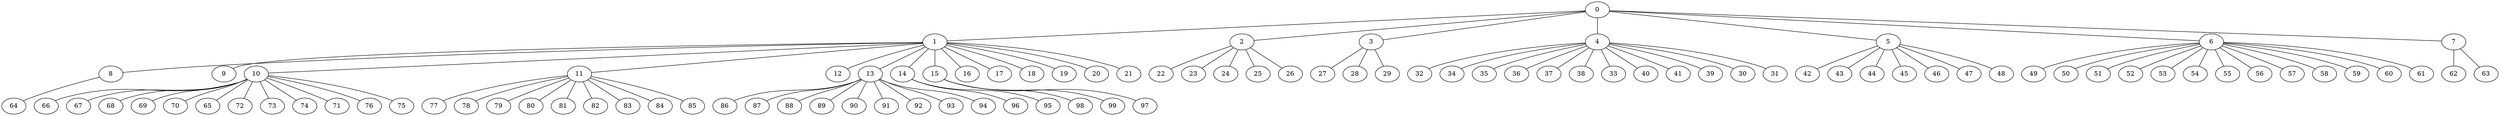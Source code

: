 
graph graphname {
    0 -- 1
0 -- 2
0 -- 3
0 -- 4
0 -- 5
0 -- 6
0 -- 7
1 -- 8
1 -- 9
1 -- 10
1 -- 11
1 -- 12
1 -- 13
1 -- 14
1 -- 15
1 -- 16
1 -- 17
1 -- 18
1 -- 19
1 -- 20
1 -- 21
2 -- 22
2 -- 23
2 -- 24
2 -- 25
2 -- 26
3 -- 27
3 -- 28
3 -- 29
4 -- 32
4 -- 34
4 -- 35
4 -- 36
4 -- 37
4 -- 38
4 -- 33
4 -- 40
4 -- 41
4 -- 39
4 -- 30
4 -- 31
5 -- 42
5 -- 43
5 -- 44
5 -- 45
5 -- 46
5 -- 47
5 -- 48
6 -- 49
6 -- 50
6 -- 51
6 -- 52
6 -- 53
6 -- 54
6 -- 55
6 -- 56
6 -- 57
6 -- 58
6 -- 59
6 -- 60
6 -- 61
7 -- 62
7 -- 63
8 -- 64
10 -- 66
10 -- 67
10 -- 68
10 -- 69
10 -- 70
10 -- 65
10 -- 72
10 -- 73
10 -- 74
10 -- 71
10 -- 76
10 -- 75
11 -- 77
11 -- 78
11 -- 79
11 -- 80
11 -- 81
11 -- 82
11 -- 83
11 -- 84
11 -- 85
13 -- 86
13 -- 87
13 -- 88
13 -- 89
13 -- 90
13 -- 91
13 -- 92
13 -- 93
13 -- 94
14 -- 96
14 -- 95
15 -- 98
15 -- 99
15 -- 97

}
